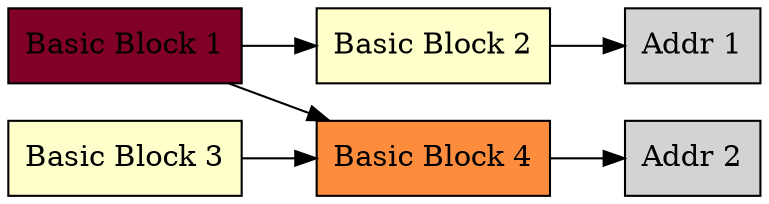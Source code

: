 digraph "long compute<1>(long)"{
	rankdir=LR;
	node[shape=box,colorscheme=ylorrd9, style=filled];

	"Basic Block 1" [fillcolor=9];
	"Basic Block 2" [fillcolor=1];
	"Basic Block 3" [fillcolor=1];
	"Basic Block 4" [fillcolor=5];
	"Addr 1";
	"Addr 2";

	"Basic Block 1"->"Basic Block 4";
	"Basic Block 1"->"Basic Block 2";
	"Basic Block 2"->"Addr 1";
	"Basic Block 3"->"Basic Block 4";
	"Basic Block 4"->"Addr 2";
}
